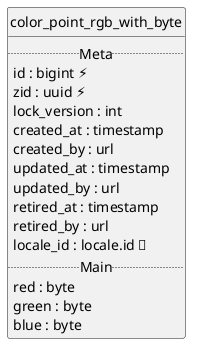 @startuml uml
skinparam monochrome true
skinparam linetype ortho
hide circle

entity color_point_rgb_with_byte {
  .. Meta ..
  id : bigint ⚡
  zid : uuid ⚡
  lock_version : int
  created_at : timestamp
  created_by : url
  updated_at : timestamp
  updated_by : url
  retired_at : timestamp
  retired_by : url
  locale_id : locale.id 🔑
  .. Main ..
  red : byte
  green : byte
  blue : byte
}

@enduml
